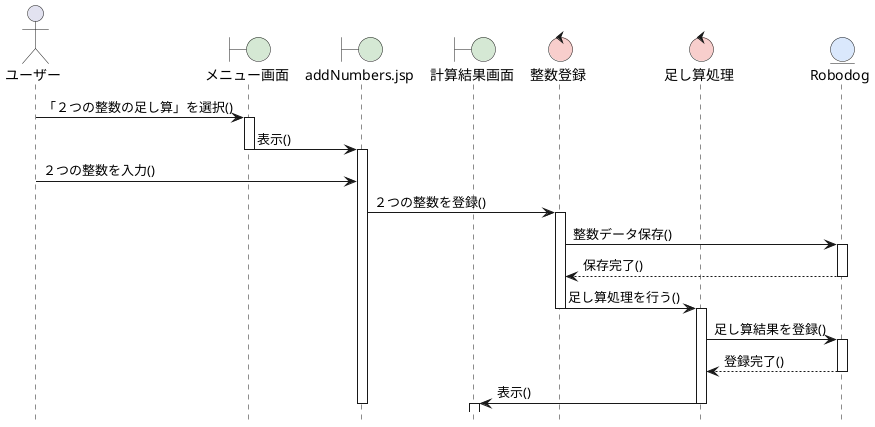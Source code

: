 @startuml RoboDog-２つの整数の足し算シーケンス図
hide footbox
skinparam boundaryBackgroundColor #D5E8D4
skinparam controlBackgroundColor  #F8CECC
skinparam entityBackgroundColor   #DAE8FC

actor ユーザー as A
boundary メニュー画面 as B1
boundary addNumbers.jsp as B2
boundary 計算結果画面 as B3
control 整数登録 as C1
control 足し算処理 as C2
entity Robodog as E

A -> B1: 「２つの整数の足し算」を選択()
activate B1

B1 -> B2: 表示()
deactivate B1
activate B2

A -> B2: ２つの整数を入力()

B2 -> C1: ２つの整数を登録()
activate C1
C1 -> E: 整数データ保存()
activate E
E --> C1: 保存完了()
deactivate E

C1 -> C2: 足し算処理を行う()
deactivate C1
activate C2
C2 -> E: 足し算結果を登録()
activate E
E --> C2: 登録完了()
deactivate E

C2 -> B3: 表示()
deactivate C2
deactivate B2
activate B3

@enduml
